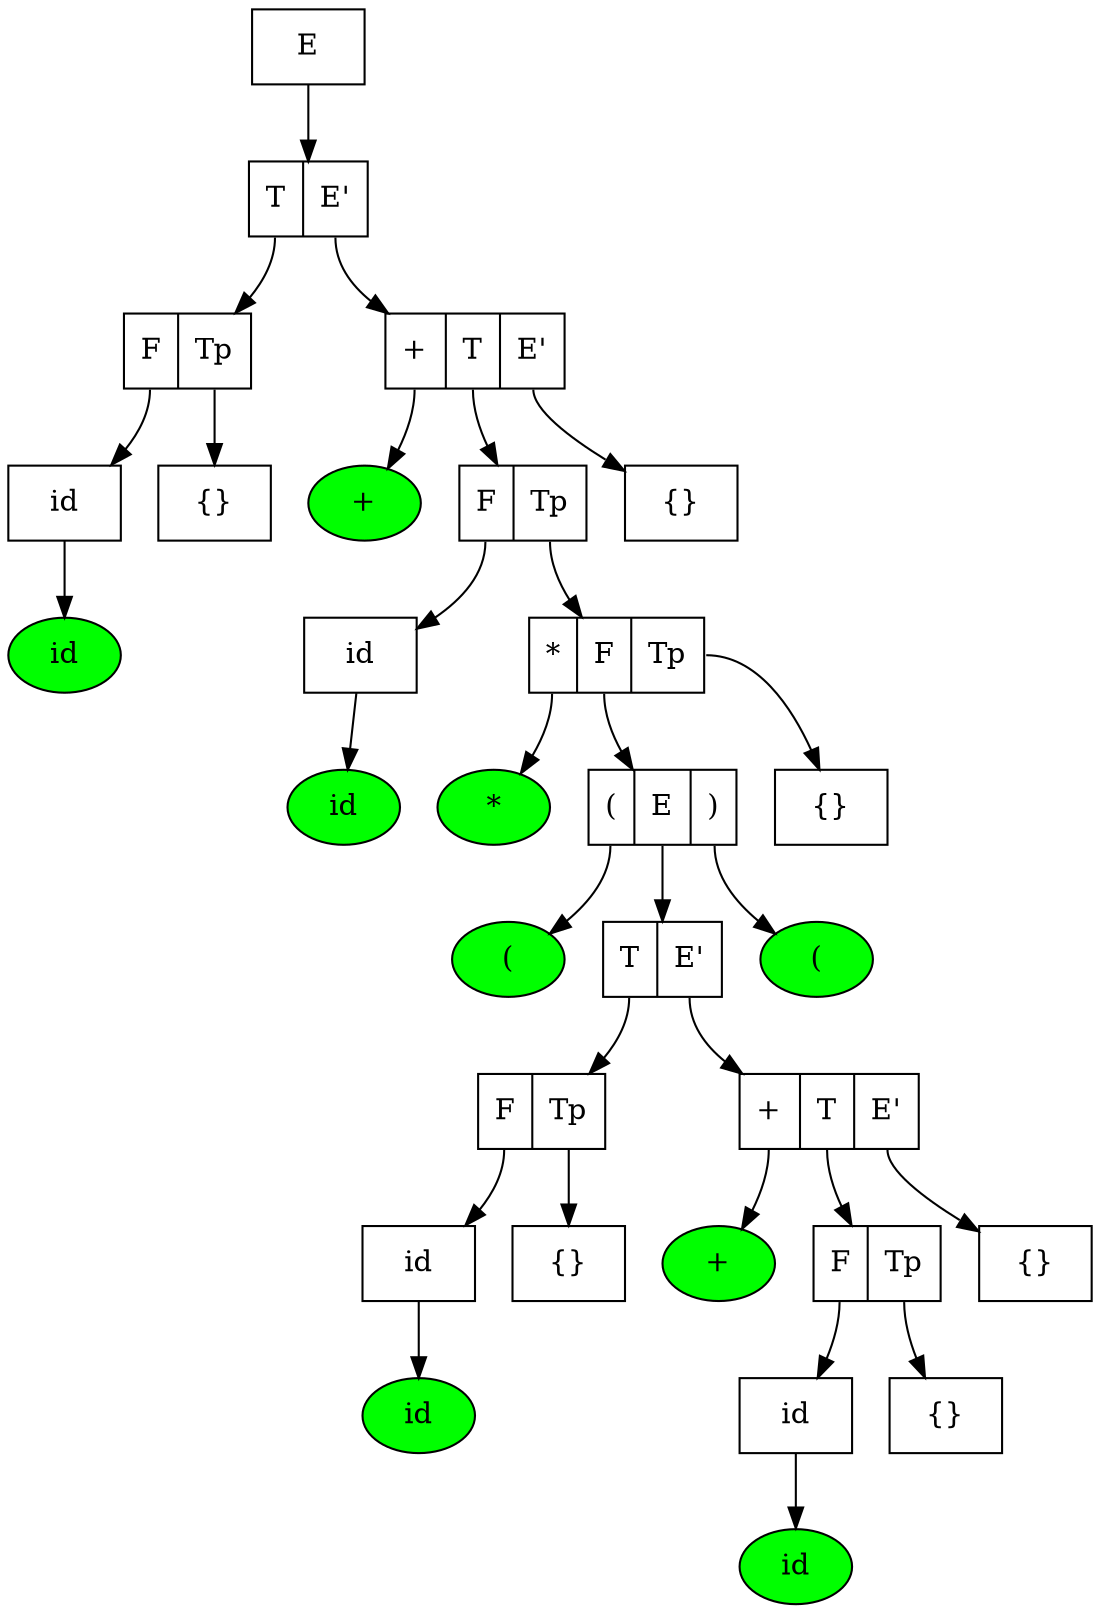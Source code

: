 digraph {
	node [shape = record];
	node0 [ label = "<f0> E"];
	node1 [ label = "<f0> T | <f1> E'"]
	node2 [ label = "<f0> F | <f1> Tp"];
	node3 [ label = "<f0> id"]
	node4 [ label = "id", shape = oval, fillcolor=green, style=filled];
	node3 -> node4
	node2:f0 -> node3
	node5 [ label = "<f0> \{\}"]
	node2:f1 -> node5
	node1:f0 -> node2
	node6 [ label = "<f0> + | <f1> T | <f2> E'"];
	node7 [ label = "+", shape = oval, fillcolor=green, style=filled];
	node6:f0 -> node7
	node8 [ label = "<f0> F | <f1> Tp"];
	node9 [ label = "<f0> id"]
	node10 [ label = "id", shape = oval, fillcolor=green, style=filled];
	node9 -> node10
	node8:f0 -> node9
	node11 [ label = "<f0> * | <f1> F | <f2> Tp"];
	node12 [ label = "*", shape = oval, fillcolor=green, style=filled];
	node11:f0 -> node12
	node13 [ label = "<f0> ( | <f1> E | <f2> )"];
	node14 [ label = "(", shape = oval, fillcolor=green, style=filled];
	node13:f0 -> node14
	node15 [ label = "<f0> T | <f1> E'"]
	node16 [ label = "<f0> F | <f1> Tp"];
	node17 [ label = "<f0> id"]
	node18 [ label = "id", shape = oval, fillcolor=green, style=filled];
	node17 -> node18
	node16:f0 -> node17
	node19 [ label = "<f0> \{\}"]
	node16:f1 -> node19
	node15:f0 -> node16
	node20 [ label = "<f0> + | <f1> T | <f2> E'"];
	node21 [ label = "+", shape = oval, fillcolor=green, style=filled];
	node20:f0 -> node21
	node22 [ label = "<f0> F | <f1> Tp"];
	node23 [ label = "<f0> id"]
	node24 [ label = "id", shape = oval, fillcolor=green, style=filled];
	node23 -> node24
	node22:f0 -> node23
	node25 [ label = "<f0> \{\}"]
	node22:f1 -> node25
	node20:f1 -> node22
	node26 [ label = "<f0> \{\}"];
	node20:f2 -> node26
	node15:f1 -> node20
	node13:f1 -> node15
	node27 [ label = "(", shape = oval, fillcolor=green, style=filled];
	node13:f2 -> node27
	node11:f1 -> node13
	node28 [ label = "<f0> \{\}"]
	node11:f2 -> node28
	node8:f1 -> node11
	node6:f1 -> node8
	node29 [ label = "<f0> \{\}"];
	node6:f2 -> node29
	node1:f1 -> node6
	node0 -> node1
}
